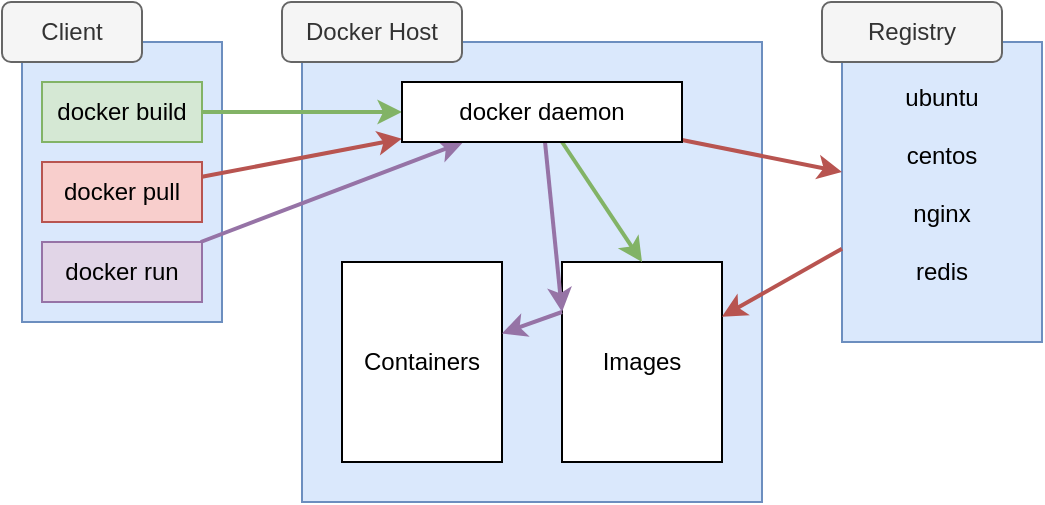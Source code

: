 <mxfile version="14.1.8" type="device"><diagram id="DKkqM2uLfRhULtBA89bj" name="Page-1"><mxGraphModel dx="1422" dy="827" grid="1" gridSize="10" guides="1" tooltips="1" connect="1" arrows="1" fold="1" page="1" pageScale="1" pageWidth="850" pageHeight="1100" math="0" shadow="0"><root><mxCell id="0"/><mxCell id="1" parent="0"/><mxCell id="958k7Ri04WaSzIQzPxTM-3" value="" style="rounded=0;whiteSpace=wrap;html=1;fillColor=#dae8fc;strokeColor=#6c8ebf;verticalAlign=top;" vertex="1" parent="1"><mxGeometry x="350" y="170" width="230" height="230" as="geometry"/></mxCell><mxCell id="958k7Ri04WaSzIQzPxTM-2" value="" style="rounded=0;whiteSpace=wrap;html=1;fillColor=#dae8fc;strokeColor=#6c8ebf;" vertex="1" parent="1"><mxGeometry x="210" y="170" width="100" height="140" as="geometry"/></mxCell><mxCell id="958k7Ri04WaSzIQzPxTM-1" value="Client" style="rounded=1;whiteSpace=wrap;html=1;fillColor=#f5f5f5;strokeColor=#666666;fontColor=#333333;" vertex="1" parent="1"><mxGeometry x="200" y="150" width="70" height="30" as="geometry"/></mxCell><mxCell id="958k7Ri04WaSzIQzPxTM-4" value="Docker Host" style="rounded=1;whiteSpace=wrap;html=1;fillColor=#f5f5f5;strokeColor=#666666;fontColor=#333333;" vertex="1" parent="1"><mxGeometry x="340" y="150" width="90" height="30" as="geometry"/></mxCell><mxCell id="958k7Ri04WaSzIQzPxTM-5" value="Containers" style="rounded=0;whiteSpace=wrap;html=1;" vertex="1" parent="1"><mxGeometry x="370" y="280" width="80" height="100" as="geometry"/></mxCell><mxCell id="958k7Ri04WaSzIQzPxTM-6" value="Images" style="rounded=0;whiteSpace=wrap;html=1;" vertex="1" parent="1"><mxGeometry x="480" y="280" width="80" height="100" as="geometry"/></mxCell><mxCell id="958k7Ri04WaSzIQzPxTM-8" value="&lt;br&gt;ubuntu&lt;br&gt;&lt;br&gt;centos&lt;br&gt;&lt;br&gt;nginx&lt;br&gt;&lt;br&gt;redis" style="rounded=0;whiteSpace=wrap;html=1;fillColor=#dae8fc;strokeColor=#6c8ebf;verticalAlign=top;" vertex="1" parent="1"><mxGeometry x="620" y="170" width="100" height="150" as="geometry"/></mxCell><mxCell id="958k7Ri04WaSzIQzPxTM-7" value="Registry" style="rounded=1;whiteSpace=wrap;html=1;fillColor=#f5f5f5;strokeColor=#666666;fontColor=#333333;" vertex="1" parent="1"><mxGeometry x="610" y="150" width="90" height="30" as="geometry"/></mxCell><mxCell id="958k7Ri04WaSzIQzPxTM-10" value="" style="endArrow=classic;html=1;strokeWidth=2;fillColor=#d5e8d4;strokeColor=#82b366;" edge="1" parent="1" source="958k7Ri04WaSzIQzPxTM-11" target="958k7Ri04WaSzIQzPxTM-23"><mxGeometry width="50" height="50" relative="1" as="geometry"><mxPoint x="270" y="250" as="sourcePoint"/><mxPoint x="320" y="200" as="targetPoint"/></mxGeometry></mxCell><mxCell id="958k7Ri04WaSzIQzPxTM-11" value="docker build" style="rounded=0;whiteSpace=wrap;html=1;fillColor=#d5e8d4;strokeColor=#82b366;" vertex="1" parent="1"><mxGeometry x="220" y="190" width="80" height="30" as="geometry"/></mxCell><mxCell id="958k7Ri04WaSzIQzPxTM-12" value="docker pull" style="rounded=0;whiteSpace=wrap;html=1;fillColor=#f8cecc;strokeColor=#b85450;" vertex="1" parent="1"><mxGeometry x="220" y="230" width="80" height="30" as="geometry"/></mxCell><mxCell id="958k7Ri04WaSzIQzPxTM-13" value="docker run" style="rounded=0;whiteSpace=wrap;html=1;fillColor=#e1d5e7;strokeColor=#9673a6;" vertex="1" parent="1"><mxGeometry x="220" y="270" width="80" height="30" as="geometry"/></mxCell><mxCell id="958k7Ri04WaSzIQzPxTM-15" value="" style="endArrow=classic;html=1;strokeWidth=2;fillColor=#d5e8d4;strokeColor=#82b366;entryX=0.5;entryY=0;entryDx=0;entryDy=0;" edge="1" parent="1" source="958k7Ri04WaSzIQzPxTM-23" target="958k7Ri04WaSzIQzPxTM-6"><mxGeometry width="50" height="50" relative="1" as="geometry"><mxPoint x="220" y="216.111" as="sourcePoint"/><mxPoint x="360" y="185" as="targetPoint"/></mxGeometry></mxCell><mxCell id="958k7Ri04WaSzIQzPxTM-16" value="" style="endArrow=classic;html=1;strokeWidth=2;fillColor=#f8cecc;strokeColor=#b85450;" edge="1" parent="1" source="958k7Ri04WaSzIQzPxTM-12" target="958k7Ri04WaSzIQzPxTM-23"><mxGeometry width="50" height="50" relative="1" as="geometry"><mxPoint x="220" y="216.111" as="sourcePoint"/><mxPoint x="360" y="185" as="targetPoint"/></mxGeometry></mxCell><mxCell id="958k7Ri04WaSzIQzPxTM-18" value="" style="endArrow=classic;html=1;strokeWidth=2;fillColor=#f8cecc;strokeColor=#b85450;" edge="1" parent="1" source="958k7Ri04WaSzIQzPxTM-23" target="958k7Ri04WaSzIQzPxTM-8"><mxGeometry width="50" height="50" relative="1" as="geometry"><mxPoint x="217.5" y="250" as="sourcePoint"/><mxPoint x="367.5" y="190" as="targetPoint"/></mxGeometry></mxCell><mxCell id="958k7Ri04WaSzIQzPxTM-19" value="" style="endArrow=classic;html=1;strokeWidth=2;fillColor=#f8cecc;strokeColor=#b85450;" edge="1" parent="1" source="958k7Ri04WaSzIQzPxTM-8" target="958k7Ri04WaSzIQzPxTM-6"><mxGeometry width="50" height="50" relative="1" as="geometry"><mxPoint x="450" y="175" as="sourcePoint"/><mxPoint x="610" y="175" as="targetPoint"/></mxGeometry></mxCell><mxCell id="958k7Ri04WaSzIQzPxTM-20" value="" style="endArrow=classic;html=1;strokeWidth=2;fillColor=#e1d5e7;strokeColor=#9673a6;" edge="1" parent="1" source="958k7Ri04WaSzIQzPxTM-13" target="958k7Ri04WaSzIQzPxTM-23"><mxGeometry width="50" height="50" relative="1" as="geometry"><mxPoint x="217.5" y="250" as="sourcePoint"/><mxPoint x="367.5" y="190" as="targetPoint"/></mxGeometry></mxCell><mxCell id="958k7Ri04WaSzIQzPxTM-21" value="" style="endArrow=classic;html=1;strokeWidth=2;fillColor=#e1d5e7;strokeColor=#9673a6;entryX=0;entryY=0.25;entryDx=0;entryDy=0;" edge="1" parent="1" source="958k7Ri04WaSzIQzPxTM-23" target="958k7Ri04WaSzIQzPxTM-6"><mxGeometry width="50" height="50" relative="1" as="geometry"><mxPoint x="205.962" y="290" as="sourcePoint"/><mxPoint x="379.038" y="190" as="targetPoint"/></mxGeometry></mxCell><mxCell id="958k7Ri04WaSzIQzPxTM-22" value="" style="endArrow=classic;html=1;strokeWidth=2;fillColor=#e1d5e7;strokeColor=#9673a6;exitX=0;exitY=0.25;exitDx=0;exitDy=0;" edge="1" parent="1" source="958k7Ri04WaSzIQzPxTM-6" target="958k7Ri04WaSzIQzPxTM-5"><mxGeometry width="50" height="50" relative="1" as="geometry"><mxPoint x="417.75" y="190" as="sourcePoint"/><mxPoint x="490" y="275" as="targetPoint"/></mxGeometry></mxCell><mxCell id="958k7Ri04WaSzIQzPxTM-23" value="docker daemon" style="rounded=0;whiteSpace=wrap;html=1;" vertex="1" parent="1"><mxGeometry x="400" y="190" width="140" height="30" as="geometry"/></mxCell></root></mxGraphModel></diagram></mxfile>